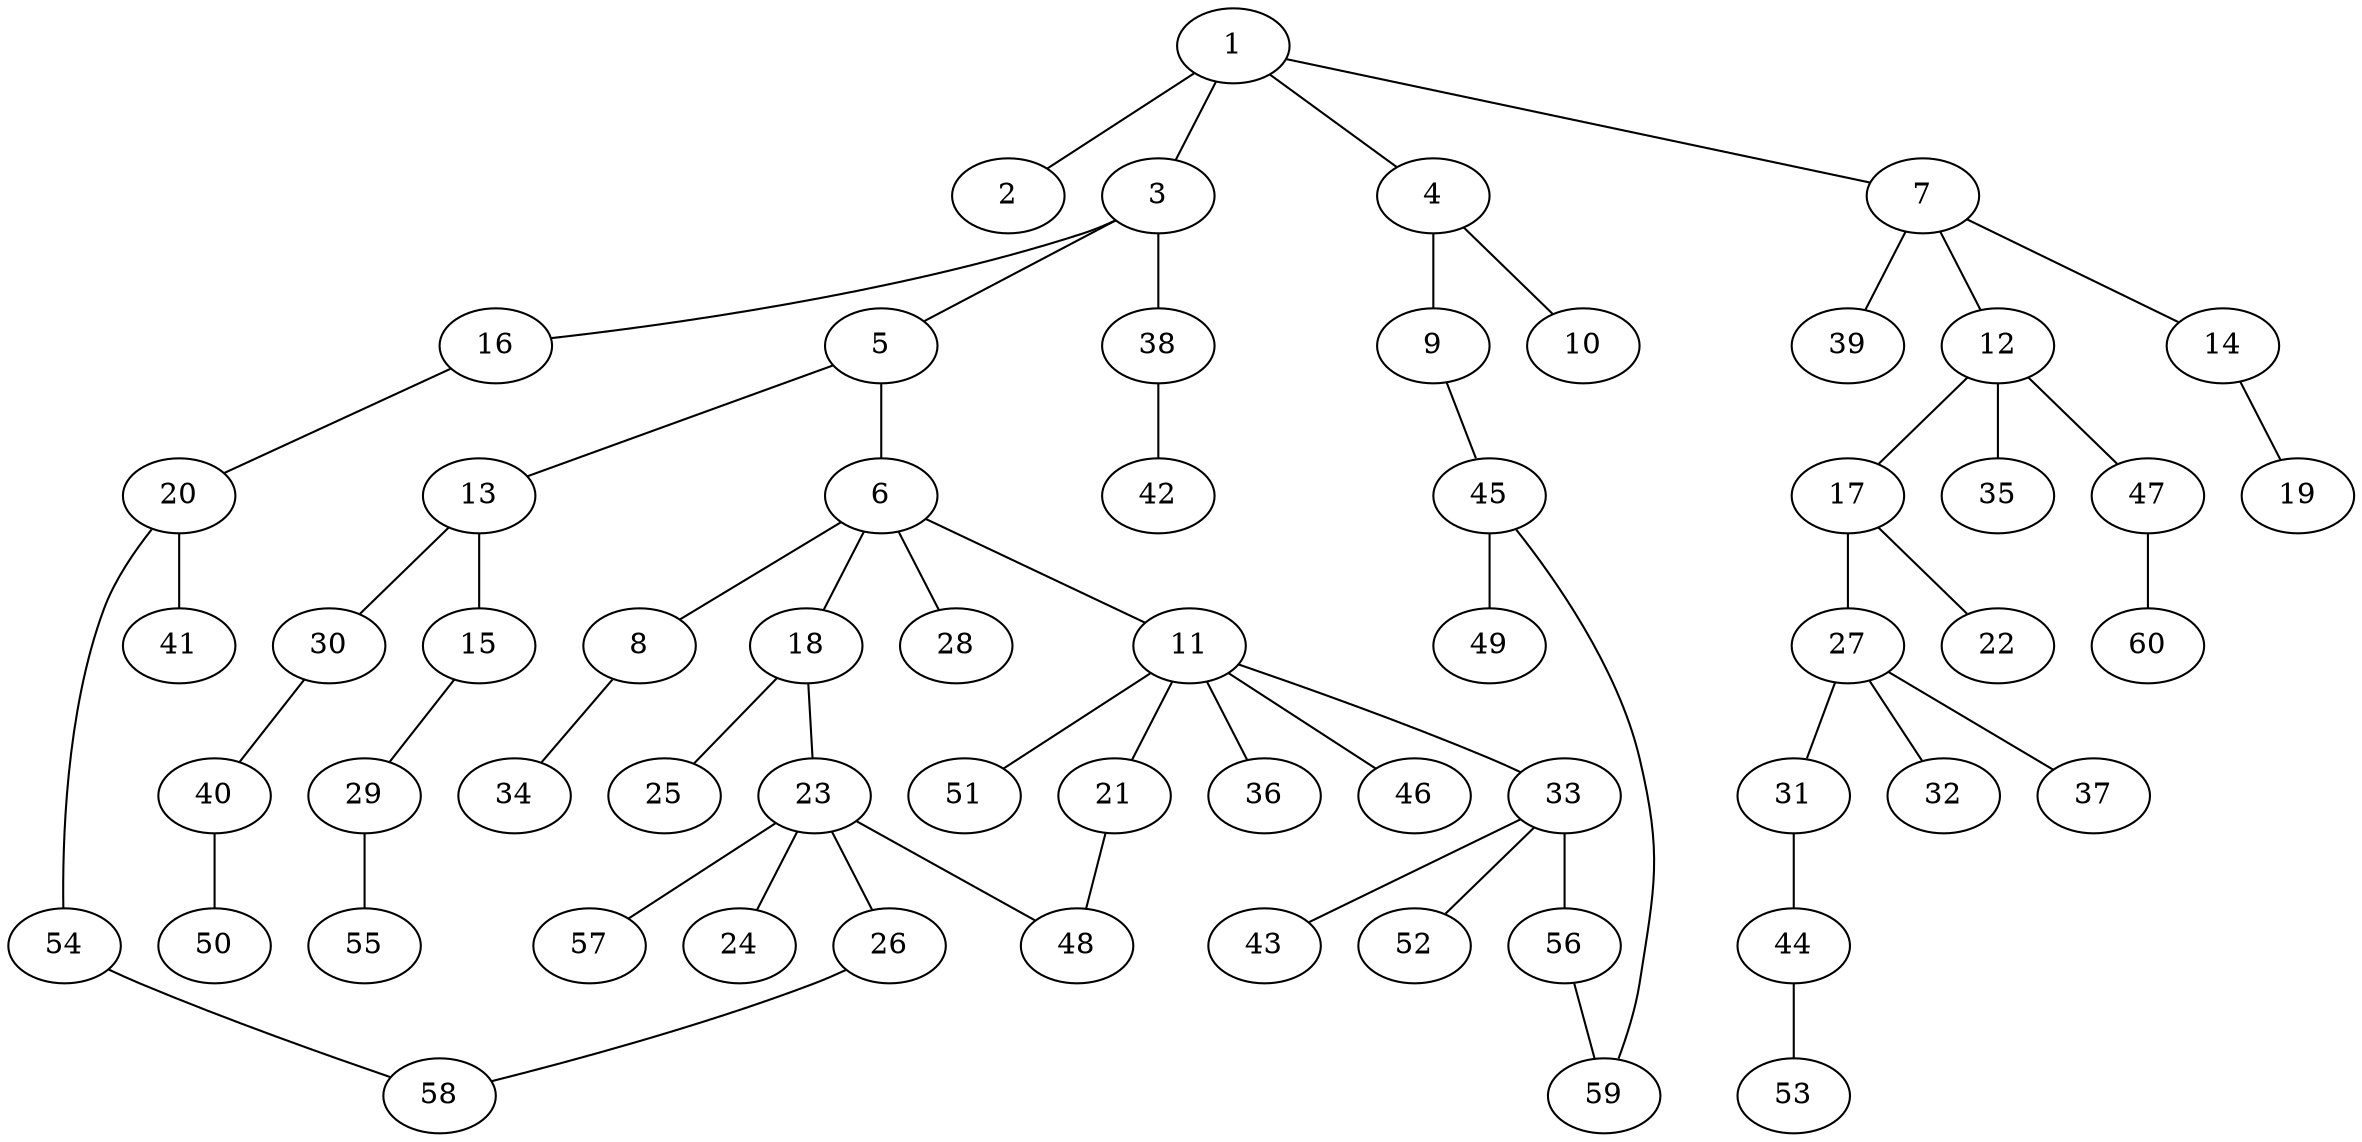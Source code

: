 graph graphname {1--2
1--3
1--4
1--7
3--5
3--16
3--38
4--9
4--10
5--6
5--13
6--8
6--11
6--18
6--28
7--12
7--14
7--39
8--34
9--45
11--21
11--33
11--36
11--46
11--51
12--17
12--35
12--47
13--15
13--30
14--19
15--29
16--20
17--22
17--27
18--23
18--25
20--41
20--54
21--48
23--24
23--26
23--48
23--57
26--58
27--31
27--32
27--37
29--55
30--40
31--44
33--43
33--52
33--56
38--42
40--50
44--53
45--49
45--59
47--60
54--58
56--59
}